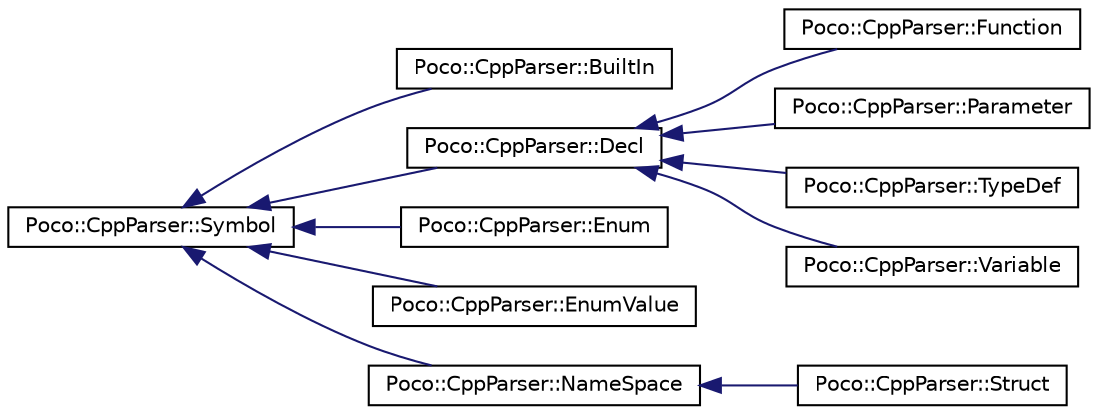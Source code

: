 digraph "Graphical Class Hierarchy"
{
 // LATEX_PDF_SIZE
  edge [fontname="Helvetica",fontsize="10",labelfontname="Helvetica",labelfontsize="10"];
  node [fontname="Helvetica",fontsize="10",shape=record];
  rankdir="LR";
  Node0 [label="Poco::CppParser::Symbol",height=0.2,width=0.4,color="black", fillcolor="white", style="filled",URL="$classPoco_1_1CppParser_1_1Symbol.html",tooltip=" "];
  Node0 -> Node1 [dir="back",color="midnightblue",fontsize="10",style="solid",fontname="Helvetica"];
  Node1 [label="Poco::CppParser::BuiltIn",height=0.2,width=0.4,color="black", fillcolor="white", style="filled",URL="$classPoco_1_1CppParser_1_1BuiltIn.html",tooltip="A placeholder for a built-in type."];
  Node0 -> Node2 [dir="back",color="midnightblue",fontsize="10",style="solid",fontname="Helvetica"];
  Node2 [label="Poco::CppParser::Decl",height=0.2,width=0.4,color="black", fillcolor="white", style="filled",URL="$classPoco_1_1CppParser_1_1Decl.html",tooltip=" "];
  Node2 -> Node3 [dir="back",color="midnightblue",fontsize="10",style="solid",fontname="Helvetica"];
  Node3 [label="Poco::CppParser::Function",height=0.2,width=0.4,color="black", fillcolor="white", style="filled",URL="$classPoco_1_1CppParser_1_1Function.html",tooltip="This class represents a (member) function declaration."];
  Node2 -> Node4 [dir="back",color="midnightblue",fontsize="10",style="solid",fontname="Helvetica"];
  Node4 [label="Poco::CppParser::Parameter",height=0.2,width=0.4,color="black", fillcolor="white", style="filled",URL="$classPoco_1_1CppParser_1_1Parameter.html",tooltip="This class represents a parameter to a function."];
  Node2 -> Node5 [dir="back",color="midnightblue",fontsize="10",style="solid",fontname="Helvetica"];
  Node5 [label="Poco::CppParser::TypeDef",height=0.2,width=0.4,color="black", fillcolor="white", style="filled",URL="$classPoco_1_1CppParser_1_1TypeDef.html",tooltip="This class represents a type definition (typedef)."];
  Node2 -> Node6 [dir="back",color="midnightblue",fontsize="10",style="solid",fontname="Helvetica"];
  Node6 [label="Poco::CppParser::Variable",height=0.2,width=0.4,color="black", fillcolor="white", style="filled",URL="$classPoco_1_1CppParser_1_1Variable.html",tooltip="This class represents (member) variable declaration."];
  Node0 -> Node7 [dir="back",color="midnightblue",fontsize="10",style="solid",fontname="Helvetica"];
  Node7 [label="Poco::CppParser::Enum",height=0.2,width=0.4,color="black", fillcolor="white", style="filled",URL="$classPoco_1_1CppParser_1_1Enum.html",tooltip=" "];
  Node0 -> Node8 [dir="back",color="midnightblue",fontsize="10",style="solid",fontname="Helvetica"];
  Node8 [label="Poco::CppParser::EnumValue",height=0.2,width=0.4,color="black", fillcolor="white", style="filled",URL="$classPoco_1_1CppParser_1_1EnumValue.html",tooltip=" "];
  Node0 -> Node9 [dir="back",color="midnightblue",fontsize="10",style="solid",fontname="Helvetica"];
  Node9 [label="Poco::CppParser::NameSpace",height=0.2,width=0.4,color="black", fillcolor="white", style="filled",URL="$classPoco_1_1CppParser_1_1NameSpace.html",tooltip="This class represents a namespace."];
  Node9 -> Node10 [dir="back",color="midnightblue",fontsize="10",style="solid",fontname="Helvetica"];
  Node10 [label="Poco::CppParser::Struct",height=0.2,width=0.4,color="black", fillcolor="white", style="filled",URL="$classPoco_1_1CppParser_1_1Struct.html",tooltip="This class represents a struct or class declaration."];
}
